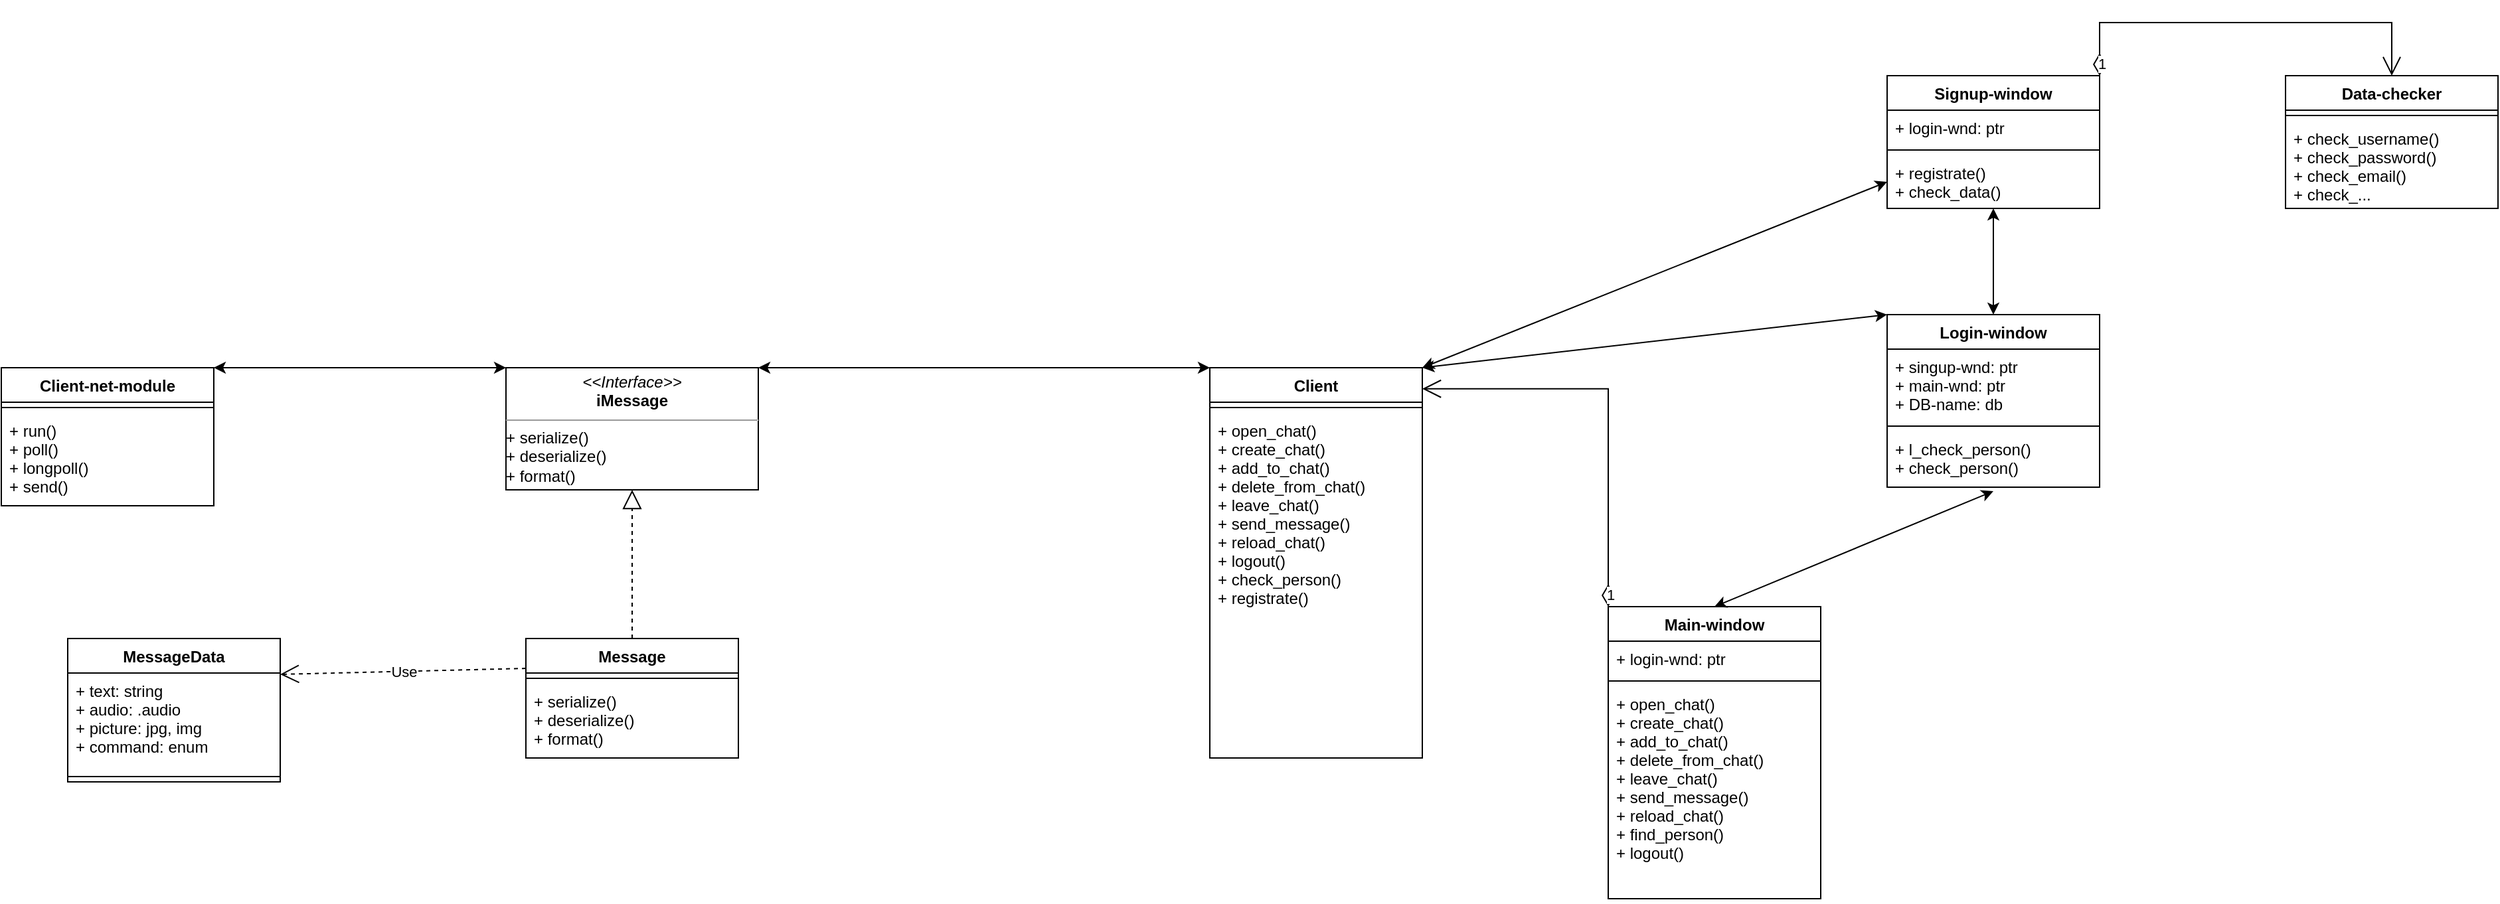 <mxfile version="17.4.3"><diagram id="C5RBs43oDa-KdzZeNtuy" name="Page-1"><mxGraphModel dx="1407" dy="791" grid="1" gridSize="10" guides="1" tooltips="1" connect="1" arrows="1" fold="1" page="1" pageScale="1" pageWidth="2339" pageHeight="3300" math="0" shadow="0"><root><mxCell id="WIyWlLk6GJQsqaUBKTNV-0"/><mxCell id="WIyWlLk6GJQsqaUBKTNV-1" parent="WIyWlLk6GJQsqaUBKTNV-0"/><mxCell id="GTHq4pLgFSNO_IvVSelh-0" value="Client-net-module" style="swimlane;fontStyle=1;align=center;verticalAlign=top;childLayout=stackLayout;horizontal=1;startSize=26;horizontalStack=0;resizeParent=1;resizeParentMax=0;resizeLast=0;collapsible=1;marginBottom=0;" vertex="1" parent="WIyWlLk6GJQsqaUBKTNV-1"><mxGeometry x="250" y="360" width="160" height="104" as="geometry"/></mxCell><mxCell id="GTHq4pLgFSNO_IvVSelh-2" value="" style="line;strokeWidth=1;fillColor=none;align=left;verticalAlign=middle;spacingTop=-1;spacingLeft=3;spacingRight=3;rotatable=0;labelPosition=right;points=[];portConstraint=eastwest;" vertex="1" parent="GTHq4pLgFSNO_IvVSelh-0"><mxGeometry y="26" width="160" height="8" as="geometry"/></mxCell><mxCell id="GTHq4pLgFSNO_IvVSelh-3" value="+ run()&#xA;+ poll()&#xA;+ longpoll()&#xA;+ send()" style="text;strokeColor=none;fillColor=none;align=left;verticalAlign=top;spacingLeft=4;spacingRight=4;overflow=hidden;rotatable=0;points=[[0,0.5],[1,0.5]];portConstraint=eastwest;" vertex="1" parent="GTHq4pLgFSNO_IvVSelh-0"><mxGeometry y="34" width="160" height="70" as="geometry"/></mxCell><mxCell id="GTHq4pLgFSNO_IvVSelh-13" value="&lt;p style=&quot;margin: 0px ; margin-top: 4px ; text-align: center&quot;&gt;&lt;i&gt;&amp;lt;&amp;lt;Interface&amp;gt;&amp;gt;&lt;/i&gt;&lt;b&gt;&lt;br&gt;iMessage&lt;/b&gt;&lt;b&gt;&lt;br&gt;&lt;/b&gt;&lt;/p&gt;&lt;hr size=&quot;1&quot;&gt;+ serialize()&lt;br&gt;+ deserialize()&lt;br&gt;+ format()" style="verticalAlign=top;align=left;overflow=fill;fontSize=12;fontFamily=Helvetica;html=1;" vertex="1" parent="WIyWlLk6GJQsqaUBKTNV-1"><mxGeometry x="630" y="360" width="190" height="92" as="geometry"/></mxCell><mxCell id="GTHq4pLgFSNO_IvVSelh-30" value="" style="endArrow=classic;startArrow=classic;html=1;rounded=0;exitX=1;exitY=0;exitDx=0;exitDy=0;entryX=0;entryY=0;entryDx=0;entryDy=0;" edge="1" parent="WIyWlLk6GJQsqaUBKTNV-1" source="GTHq4pLgFSNO_IvVSelh-0" target="GTHq4pLgFSNO_IvVSelh-13"><mxGeometry width="50" height="50" relative="1" as="geometry"><mxPoint x="380" y="455" as="sourcePoint"/><mxPoint x="530" y="380" as="targetPoint"/></mxGeometry></mxCell><mxCell id="GTHq4pLgFSNO_IvVSelh-40" value="Login-window" style="swimlane;fontStyle=1;align=center;verticalAlign=top;childLayout=stackLayout;horizontal=1;startSize=26;horizontalStack=0;resizeParent=1;resizeParentMax=0;resizeLast=0;collapsible=1;marginBottom=0;" vertex="1" parent="WIyWlLk6GJQsqaUBKTNV-1"><mxGeometry x="1670" y="320" width="160" height="130" as="geometry"/></mxCell><mxCell id="GTHq4pLgFSNO_IvVSelh-41" value="+ singup-wnd: ptr&#xA;+ main-wnd: ptr&#xA;+ DB-name: db" style="text;strokeColor=none;fillColor=none;align=left;verticalAlign=top;spacingLeft=4;spacingRight=4;overflow=hidden;rotatable=0;points=[[0,0.5],[1,0.5]];portConstraint=eastwest;" vertex="1" parent="GTHq4pLgFSNO_IvVSelh-40"><mxGeometry y="26" width="160" height="54" as="geometry"/></mxCell><mxCell id="GTHq4pLgFSNO_IvVSelh-42" value="" style="line;strokeWidth=1;fillColor=none;align=left;verticalAlign=middle;spacingTop=-1;spacingLeft=3;spacingRight=3;rotatable=0;labelPosition=right;points=[];portConstraint=eastwest;" vertex="1" parent="GTHq4pLgFSNO_IvVSelh-40"><mxGeometry y="80" width="160" height="8" as="geometry"/></mxCell><mxCell id="GTHq4pLgFSNO_IvVSelh-43" value="+ l_check_person()&#xA;+ check_person()" style="text;strokeColor=none;fillColor=none;align=left;verticalAlign=top;spacingLeft=4;spacingRight=4;overflow=hidden;rotatable=0;points=[[0,0.5],[1,0.5]];portConstraint=eastwest;" vertex="1" parent="GTHq4pLgFSNO_IvVSelh-40"><mxGeometry y="88" width="160" height="42" as="geometry"/></mxCell><mxCell id="GTHq4pLgFSNO_IvVSelh-44" value="Main-window" style="swimlane;fontStyle=1;align=center;verticalAlign=top;childLayout=stackLayout;horizontal=1;startSize=26;horizontalStack=0;resizeParent=1;resizeParentMax=0;resizeLast=0;collapsible=1;marginBottom=0;" vertex="1" parent="WIyWlLk6GJQsqaUBKTNV-1"><mxGeometry x="1460" y="540" width="160" height="220" as="geometry"/></mxCell><mxCell id="GTHq4pLgFSNO_IvVSelh-45" value="+ login-wnd: ptr" style="text;strokeColor=none;fillColor=none;align=left;verticalAlign=top;spacingLeft=4;spacingRight=4;overflow=hidden;rotatable=0;points=[[0,0.5],[1,0.5]];portConstraint=eastwest;" vertex="1" parent="GTHq4pLgFSNO_IvVSelh-44"><mxGeometry y="26" width="160" height="26" as="geometry"/></mxCell><mxCell id="GTHq4pLgFSNO_IvVSelh-46" value="" style="line;strokeWidth=1;fillColor=none;align=left;verticalAlign=middle;spacingTop=-1;spacingLeft=3;spacingRight=3;rotatable=0;labelPosition=right;points=[];portConstraint=eastwest;" vertex="1" parent="GTHq4pLgFSNO_IvVSelh-44"><mxGeometry y="52" width="160" height="8" as="geometry"/></mxCell><mxCell id="GTHq4pLgFSNO_IvVSelh-47" value="+ open_chat()&#xA;+ create_chat()&#xA;+ add_to_chat()&#xA;+ delete_from_chat()&#xA;+ leave_chat()&#xA;+ send_message()&#xA;+ reload_chat()&#xA;+ find_person()&#xA;+ logout()&#xA;&#xA; &#xA;" style="text;strokeColor=none;fillColor=none;align=left;verticalAlign=top;spacingLeft=4;spacingRight=4;overflow=hidden;rotatable=0;points=[[0,0.5],[1,0.5]];portConstraint=eastwest;" vertex="1" parent="GTHq4pLgFSNO_IvVSelh-44"><mxGeometry y="60" width="160" height="160" as="geometry"/></mxCell><mxCell id="GTHq4pLgFSNO_IvVSelh-48" value="Signup-window" style="swimlane;fontStyle=1;align=center;verticalAlign=top;childLayout=stackLayout;horizontal=1;startSize=26;horizontalStack=0;resizeParent=1;resizeParentMax=0;resizeLast=0;collapsible=1;marginBottom=0;" vertex="1" parent="WIyWlLk6GJQsqaUBKTNV-1"><mxGeometry x="1670" y="140" width="160" height="100" as="geometry"/></mxCell><mxCell id="GTHq4pLgFSNO_IvVSelh-49" value="+ login-wnd: ptr" style="text;strokeColor=none;fillColor=none;align=left;verticalAlign=top;spacingLeft=4;spacingRight=4;overflow=hidden;rotatable=0;points=[[0,0.5],[1,0.5]];portConstraint=eastwest;" vertex="1" parent="GTHq4pLgFSNO_IvVSelh-48"><mxGeometry y="26" width="160" height="26" as="geometry"/></mxCell><mxCell id="GTHq4pLgFSNO_IvVSelh-50" value="" style="line;strokeWidth=1;fillColor=none;align=left;verticalAlign=middle;spacingTop=-1;spacingLeft=3;spacingRight=3;rotatable=0;labelPosition=right;points=[];portConstraint=eastwest;" vertex="1" parent="GTHq4pLgFSNO_IvVSelh-48"><mxGeometry y="52" width="160" height="8" as="geometry"/></mxCell><mxCell id="GTHq4pLgFSNO_IvVSelh-51" value="+ registrate()&#xA;+ check_data()&#xA;" style="text;strokeColor=none;fillColor=none;align=left;verticalAlign=top;spacingLeft=4;spacingRight=4;overflow=hidden;rotatable=0;points=[[0,0.5],[1,0.5]];portConstraint=eastwest;" vertex="1" parent="GTHq4pLgFSNO_IvVSelh-48"><mxGeometry y="60" width="160" height="40" as="geometry"/></mxCell><mxCell id="GTHq4pLgFSNO_IvVSelh-55" value="" style="endArrow=classic;startArrow=classic;html=1;rounded=0;exitX=0.5;exitY=1.071;exitDx=0;exitDy=0;entryX=0.5;entryY=0;entryDx=0;entryDy=0;exitPerimeter=0;" edge="1" parent="WIyWlLk6GJQsqaUBKTNV-1" source="GTHq4pLgFSNO_IvVSelh-43" target="GTHq4pLgFSNO_IvVSelh-44"><mxGeometry width="50" height="50" relative="1" as="geometry"><mxPoint x="1860" y="480" as="sourcePoint"/><mxPoint x="1910" y="430" as="targetPoint"/></mxGeometry></mxCell><mxCell id="GTHq4pLgFSNO_IvVSelh-56" value="Data-checker" style="swimlane;fontStyle=1;align=center;verticalAlign=top;childLayout=stackLayout;horizontal=1;startSize=26;horizontalStack=0;resizeParent=1;resizeParentMax=0;resizeLast=0;collapsible=1;marginBottom=0;" vertex="1" parent="WIyWlLk6GJQsqaUBKTNV-1"><mxGeometry x="1970" y="140" width="160" height="100" as="geometry"/></mxCell><mxCell id="GTHq4pLgFSNO_IvVSelh-58" value="" style="line;strokeWidth=1;fillColor=none;align=left;verticalAlign=middle;spacingTop=-1;spacingLeft=3;spacingRight=3;rotatable=0;labelPosition=right;points=[];portConstraint=eastwest;" vertex="1" parent="GTHq4pLgFSNO_IvVSelh-56"><mxGeometry y="26" width="160" height="8" as="geometry"/></mxCell><mxCell id="GTHq4pLgFSNO_IvVSelh-59" value="+ check_username()&#xA;+ check_password()&#xA;+ check_email()&#xA;+ check_..." style="text;strokeColor=none;fillColor=none;align=left;verticalAlign=top;spacingLeft=4;spacingRight=4;overflow=hidden;rotatable=0;points=[[0,0.5],[1,0.5]];portConstraint=eastwest;" vertex="1" parent="GTHq4pLgFSNO_IvVSelh-56"><mxGeometry y="34" width="160" height="66" as="geometry"/></mxCell><mxCell id="GTHq4pLgFSNO_IvVSelh-64" value="" style="endArrow=classic;startArrow=classic;html=1;rounded=0;entryX=0.5;entryY=1;entryDx=0;entryDy=0;exitX=0.5;exitY=0;exitDx=0;exitDy=0;entryPerimeter=0;" edge="1" parent="WIyWlLk6GJQsqaUBKTNV-1" source="GTHq4pLgFSNO_IvVSelh-40" target="GTHq4pLgFSNO_IvVSelh-51"><mxGeometry width="50" height="50" relative="1" as="geometry"><mxPoint x="1790" y="120" as="sourcePoint"/><mxPoint x="1840" y="70" as="targetPoint"/></mxGeometry></mxCell><mxCell id="GTHq4pLgFSNO_IvVSelh-26" value="Client" style="swimlane;fontStyle=1;align=center;verticalAlign=top;childLayout=stackLayout;horizontal=1;startSize=26;horizontalStack=0;resizeParent=1;resizeParentMax=0;resizeLast=0;collapsible=1;marginBottom=0;" vertex="1" parent="WIyWlLk6GJQsqaUBKTNV-1"><mxGeometry x="1160" y="360" width="160" height="294" as="geometry"/></mxCell><mxCell id="GTHq4pLgFSNO_IvVSelh-28" value="" style="line;strokeWidth=1;fillColor=none;align=left;verticalAlign=middle;spacingTop=-1;spacingLeft=3;spacingRight=3;rotatable=0;labelPosition=right;points=[];portConstraint=eastwest;" vertex="1" parent="GTHq4pLgFSNO_IvVSelh-26"><mxGeometry y="26" width="160" height="8" as="geometry"/></mxCell><mxCell id="GTHq4pLgFSNO_IvVSelh-29" value="+ open_chat()&#xA;+ create_chat()&#xA;+ add_to_chat()&#xA;+ delete_from_chat()&#xA;+ leave_chat()&#xA;+ send_message()&#xA;+ reload_chat()&#xA;+ logout()&#xA;+ check_person()&#xA;+ registrate()&#xA; &#xA;&#xA;&#xA;" style="text;strokeColor=none;fillColor=none;align=left;verticalAlign=top;spacingLeft=4;spacingRight=4;overflow=hidden;rotatable=0;points=[[0,0.5],[1,0.5]];portConstraint=eastwest;" vertex="1" parent="GTHq4pLgFSNO_IvVSelh-26"><mxGeometry y="34" width="160" height="260" as="geometry"/></mxCell><mxCell id="GTHq4pLgFSNO_IvVSelh-79" value="" style="endArrow=classic;startArrow=classic;html=1;rounded=0;entryX=0;entryY=0;entryDx=0;entryDy=0;exitX=1;exitY=0;exitDx=0;exitDy=0;" edge="1" parent="WIyWlLk6GJQsqaUBKTNV-1" source="GTHq4pLgFSNO_IvVSelh-26" target="GTHq4pLgFSNO_IvVSelh-40"><mxGeometry width="50" height="50" relative="1" as="geometry"><mxPoint x="1520" y="300" as="sourcePoint"/><mxPoint x="1570" y="250" as="targetPoint"/></mxGeometry></mxCell><mxCell id="GTHq4pLgFSNO_IvVSelh-80" value="" style="endArrow=classic;startArrow=classic;html=1;rounded=0;entryX=0;entryY=0.5;entryDx=0;entryDy=0;exitX=1;exitY=0;exitDx=0;exitDy=0;" edge="1" parent="WIyWlLk6GJQsqaUBKTNV-1" source="GTHq4pLgFSNO_IvVSelh-26" target="GTHq4pLgFSNO_IvVSelh-51"><mxGeometry width="50" height="50" relative="1" as="geometry"><mxPoint x="1660" y="340" as="sourcePoint"/><mxPoint x="1710" y="290" as="targetPoint"/></mxGeometry></mxCell><mxCell id="GTHq4pLgFSNO_IvVSelh-91" value="1" style="endArrow=open;html=1;endSize=12;startArrow=diamondThin;startSize=14;startFill=0;edgeStyle=orthogonalEdgeStyle;align=left;verticalAlign=bottom;rounded=0;entryX=1;entryY=0.054;entryDx=0;entryDy=0;exitX=0;exitY=0;exitDx=0;exitDy=0;entryPerimeter=0;" edge="1" parent="WIyWlLk6GJQsqaUBKTNV-1" source="GTHq4pLgFSNO_IvVSelh-44" target="GTHq4pLgFSNO_IvVSelh-26"><mxGeometry x="-1" y="3" relative="1" as="geometry"><mxPoint x="1590" y="550" as="sourcePoint"/><mxPoint x="1750" y="550" as="targetPoint"/></mxGeometry></mxCell><mxCell id="GTHq4pLgFSNO_IvVSelh-94" value="" style="endArrow=classic;startArrow=classic;html=1;rounded=0;exitX=1;exitY=0;exitDx=0;exitDy=0;entryX=0;entryY=0;entryDx=0;entryDy=0;" edge="1" parent="WIyWlLk6GJQsqaUBKTNV-1" source="GTHq4pLgFSNO_IvVSelh-13" target="GTHq4pLgFSNO_IvVSelh-26"><mxGeometry width="50" height="50" relative="1" as="geometry"><mxPoint x="950" y="420" as="sourcePoint"/><mxPoint x="1000" y="370" as="targetPoint"/></mxGeometry></mxCell><mxCell id="GTHq4pLgFSNO_IvVSelh-95" value="1" style="endArrow=open;html=1;endSize=12;startArrow=diamondThin;startSize=14;startFill=0;edgeStyle=orthogonalEdgeStyle;align=left;verticalAlign=bottom;rounded=0;exitX=1;exitY=0;exitDx=0;exitDy=0;entryX=0.5;entryY=0;entryDx=0;entryDy=0;" edge="1" parent="WIyWlLk6GJQsqaUBKTNV-1" source="GTHq4pLgFSNO_IvVSelh-48" target="GTHq4pLgFSNO_IvVSelh-56"><mxGeometry x="-1" y="3" relative="1" as="geometry"><mxPoint x="1840" y="90" as="sourcePoint"/><mxPoint x="2000" y="90" as="targetPoint"/><Array as="points"><mxPoint x="1830" y="100"/><mxPoint x="2050" y="100"/></Array></mxGeometry></mxCell><mxCell id="GTHq4pLgFSNO_IvVSelh-97" value="Message" style="swimlane;fontStyle=1;align=center;verticalAlign=top;childLayout=stackLayout;horizontal=1;startSize=26;horizontalStack=0;resizeParent=1;resizeParentMax=0;resizeLast=0;collapsible=1;marginBottom=0;" vertex="1" parent="WIyWlLk6GJQsqaUBKTNV-1"><mxGeometry x="645" y="564" width="160" height="90" as="geometry"/></mxCell><mxCell id="GTHq4pLgFSNO_IvVSelh-99" value="" style="line;strokeWidth=1;fillColor=none;align=left;verticalAlign=middle;spacingTop=-1;spacingLeft=3;spacingRight=3;rotatable=0;labelPosition=right;points=[];portConstraint=eastwest;" vertex="1" parent="GTHq4pLgFSNO_IvVSelh-97"><mxGeometry y="26" width="160" height="8" as="geometry"/></mxCell><mxCell id="GTHq4pLgFSNO_IvVSelh-100" value="+ serialize()&#xA;+ deserialize()&#xA;+ format()" style="text;strokeColor=none;fillColor=none;align=left;verticalAlign=top;spacingLeft=4;spacingRight=4;overflow=hidden;rotatable=0;points=[[0,0.5],[1,0.5]];portConstraint=eastwest;" vertex="1" parent="GTHq4pLgFSNO_IvVSelh-97"><mxGeometry y="34" width="160" height="56" as="geometry"/></mxCell><mxCell id="GTHq4pLgFSNO_IvVSelh-101" value="" style="endArrow=block;dashed=1;endFill=0;endSize=12;html=1;rounded=0;entryX=0.5;entryY=1;entryDx=0;entryDy=0;exitX=0.5;exitY=0;exitDx=0;exitDy=0;" edge="1" parent="WIyWlLk6GJQsqaUBKTNV-1" source="GTHq4pLgFSNO_IvVSelh-97" target="GTHq4pLgFSNO_IvVSelh-13"><mxGeometry width="160" relative="1" as="geometry"><mxPoint x="660" y="510" as="sourcePoint"/><mxPoint x="820" y="510" as="targetPoint"/></mxGeometry></mxCell><mxCell id="GTHq4pLgFSNO_IvVSelh-102" value="Use" style="endArrow=open;endSize=12;dashed=1;html=1;rounded=0;exitX=0;exitY=0.25;exitDx=0;exitDy=0;entryX=1;entryY=0.25;entryDx=0;entryDy=0;" edge="1" parent="WIyWlLk6GJQsqaUBKTNV-1" source="GTHq4pLgFSNO_IvVSelh-97" target="GTHq4pLgFSNO_IvVSelh-103"><mxGeometry width="160" relative="1" as="geometry"><mxPoint x="500" y="609" as="sourcePoint"/><mxPoint x="500" y="600" as="targetPoint"/></mxGeometry></mxCell><mxCell id="GTHq4pLgFSNO_IvVSelh-103" value="MessageData" style="swimlane;fontStyle=1;align=center;verticalAlign=top;childLayout=stackLayout;horizontal=1;startSize=26;horizontalStack=0;resizeParent=1;resizeParentMax=0;resizeLast=0;collapsible=1;marginBottom=0;" vertex="1" parent="WIyWlLk6GJQsqaUBKTNV-1"><mxGeometry x="300" y="564" width="160" height="108" as="geometry"/></mxCell><mxCell id="GTHq4pLgFSNO_IvVSelh-104" value="+ text: string&#xA;+ audio: .audio&#xA;+ picture: jpg, img&#xA;+ command: enum&#xA;" style="text;strokeColor=none;fillColor=none;align=left;verticalAlign=top;spacingLeft=4;spacingRight=4;overflow=hidden;rotatable=0;points=[[0,0.5],[1,0.5]];portConstraint=eastwest;" vertex="1" parent="GTHq4pLgFSNO_IvVSelh-103"><mxGeometry y="26" width="160" height="74" as="geometry"/></mxCell><mxCell id="GTHq4pLgFSNO_IvVSelh-105" value="" style="line;strokeWidth=1;fillColor=none;align=left;verticalAlign=middle;spacingTop=-1;spacingLeft=3;spacingRight=3;rotatable=0;labelPosition=right;points=[];portConstraint=eastwest;" vertex="1" parent="GTHq4pLgFSNO_IvVSelh-103"><mxGeometry y="100" width="160" height="8" as="geometry"/></mxCell></root></mxGraphModel></diagram></mxfile>